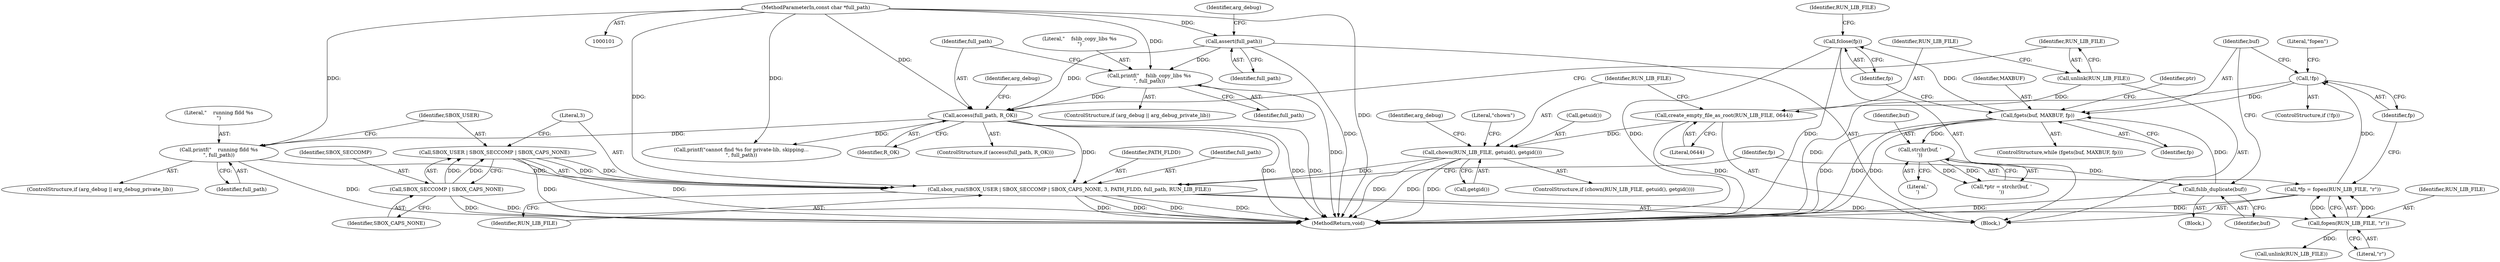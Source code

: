 digraph "0_firejail_eecf35c2f8249489a1d3e512bb07f0d427183134@API" {
"1000187" [label="(Call,fclose(fp))"];
"1000168" [label="(Call,fgets(buf, MAXBUF, fp))"];
"1000185" [label="(Call,fslib_duplicate(buf))"];
"1000176" [label="(Call,strchr(buf, '\n'))"];
"1000162" [label="(Call,!fp)"];
"1000156" [label="(Call,*fp = fopen(RUN_LIB_FILE, \"r\"))"];
"1000158" [label="(Call,fopen(RUN_LIB_FILE, \"r\"))"];
"1000145" [label="(Call,sbox_run(SBOX_USER | SBOX_SECCOMP | SBOX_CAPS_NONE, 3, PATH_FLDD, full_path, RUN_LIB_FILE))"];
"1000146" [label="(Call,SBOX_USER | SBOX_SECCOMP | SBOX_CAPS_NONE)"];
"1000148" [label="(Call,SBOX_SECCOMP | SBOX_CAPS_NONE)"];
"1000142" [label="(Call,printf(\"    running fldd %s\n\", full_path))"];
"1000114" [label="(Call,access(full_path, R_OK))"];
"1000104" [label="(Call,assert(full_path))"];
"1000102" [label="(MethodParameterIn,const char *full_path)"];
"1000110" [label="(Call,printf(\"    fslib_copy_libs %s\n\", full_path))"];
"1000132" [label="(Call,chown(RUN_LIB_FILE, getuid(), getgid()))"];
"1000128" [label="(Call,create_empty_file_as_root(RUN_LIB_FILE, 0644))"];
"1000126" [label="(Call,unlink(RUN_LIB_FILE))"];
"1000157" [label="(Identifier,fp)"];
"1000188" [label="(Identifier,fp)"];
"1000190" [label="(Identifier,RUN_LIB_FILE)"];
"1000170" [label="(Identifier,MAXBUF)"];
"1000127" [label="(Identifier,RUN_LIB_FILE)"];
"1000116" [label="(Identifier,R_OK)"];
"1000112" [label="(Identifier,full_path)"];
"1000151" [label="(Literal,3)"];
"1000174" [label="(Call,*ptr = strchr(buf, '\n'))"];
"1000158" [label="(Call,fopen(RUN_LIB_FILE, \"r\"))"];
"1000187" [label="(Call,fclose(fp))"];
"1000148" [label="(Call,SBOX_SECCOMP | SBOX_CAPS_NONE)"];
"1000144" [label="(Identifier,full_path)"];
"1000129" [label="(Identifier,RUN_LIB_FILE)"];
"1000114" [label="(Call,access(full_path, R_OK))"];
"1000126" [label="(Call,unlink(RUN_LIB_FILE))"];
"1000178" [label="(Literal,'\n')"];
"1000159" [label="(Identifier,RUN_LIB_FILE)"];
"1000138" [label="(ControlStructure,if (arg_debug || arg_debug_private_lib))"];
"1000186" [label="(Identifier,buf)"];
"1000142" [label="(Call,printf(\"    running fldd %s\n\", full_path))"];
"1000105" [label="(Identifier,full_path)"];
"1000113" [label="(ControlStructure,if (access(full_path, R_OK)))"];
"1000169" [label="(Identifier,buf)"];
"1000185" [label="(Call,fslib_duplicate(buf))"];
"1000102" [label="(MethodParameterIn,const char *full_path)"];
"1000110" [label="(Call,printf(\"    fslib_copy_libs %s\n\", full_path))"];
"1000152" [label="(Identifier,PATH_FLDD)"];
"1000115" [label="(Identifier,full_path)"];
"1000133" [label="(Identifier,RUN_LIB_FILE)"];
"1000134" [label="(Call,getuid())"];
"1000162" [label="(Call,!fp)"];
"1000137" [label="(Literal,\"chown\")"];
"1000176" [label="(Call,strchr(buf, '\n'))"];
"1000189" [label="(Call,unlink(RUN_LIB_FILE))"];
"1000149" [label="(Identifier,SBOX_SECCOMP)"];
"1000111" [label="(Literal,\"    fslib_copy_libs %s\n\")"];
"1000135" [label="(Call,getgid())"];
"1000108" [label="(Identifier,arg_debug)"];
"1000140" [label="(Identifier,arg_debug)"];
"1000172" [label="(Block,)"];
"1000128" [label="(Call,create_empty_file_as_root(RUN_LIB_FILE, 0644))"];
"1000165" [label="(Literal,\"fopen\")"];
"1000104" [label="(Call,assert(full_path))"];
"1000171" [label="(Identifier,fp)"];
"1000120" [label="(Identifier,arg_debug)"];
"1000161" [label="(ControlStructure,if (!fp))"];
"1000163" [label="(Identifier,fp)"];
"1000143" [label="(Literal,\"    running fldd %s\n\")"];
"1000150" [label="(Identifier,SBOX_CAPS_NONE)"];
"1000122" [label="(Call,printf(\"cannot find %s for private-lib, skipping...\n\", full_path))"];
"1000106" [label="(ControlStructure,if (arg_debug || arg_debug_private_lib))"];
"1000131" [label="(ControlStructure,if (chown(RUN_LIB_FILE, getuid(), getgid())))"];
"1000156" [label="(Call,*fp = fopen(RUN_LIB_FILE, \"r\"))"];
"1000167" [label="(ControlStructure,while (fgets(buf, MAXBUF, fp)))"];
"1000145" [label="(Call,sbox_run(SBOX_USER | SBOX_SECCOMP | SBOX_CAPS_NONE, 3, PATH_FLDD, full_path, RUN_LIB_FILE))"];
"1000191" [label="(MethodReturn,void)"];
"1000147" [label="(Identifier,SBOX_USER)"];
"1000177" [label="(Identifier,buf)"];
"1000132" [label="(Call,chown(RUN_LIB_FILE, getuid(), getgid()))"];
"1000160" [label="(Literal,\"r\")"];
"1000103" [label="(Block,)"];
"1000175" [label="(Identifier,ptr)"];
"1000146" [label="(Call,SBOX_USER | SBOX_SECCOMP | SBOX_CAPS_NONE)"];
"1000153" [label="(Identifier,full_path)"];
"1000130" [label="(Literal,0644)"];
"1000154" [label="(Identifier,RUN_LIB_FILE)"];
"1000168" [label="(Call,fgets(buf, MAXBUF, fp))"];
"1000187" -> "1000103"  [label="AST: "];
"1000187" -> "1000188"  [label="CFG: "];
"1000188" -> "1000187"  [label="AST: "];
"1000190" -> "1000187"  [label="CFG: "];
"1000187" -> "1000191"  [label="DDG: "];
"1000187" -> "1000191"  [label="DDG: "];
"1000168" -> "1000187"  [label="DDG: "];
"1000168" -> "1000167"  [label="AST: "];
"1000168" -> "1000171"  [label="CFG: "];
"1000169" -> "1000168"  [label="AST: "];
"1000170" -> "1000168"  [label="AST: "];
"1000171" -> "1000168"  [label="AST: "];
"1000175" -> "1000168"  [label="CFG: "];
"1000188" -> "1000168"  [label="CFG: "];
"1000168" -> "1000191"  [label="DDG: "];
"1000168" -> "1000191"  [label="DDG: "];
"1000168" -> "1000191"  [label="DDG: "];
"1000185" -> "1000168"  [label="DDG: "];
"1000162" -> "1000168"  [label="DDG: "];
"1000168" -> "1000176"  [label="DDG: "];
"1000185" -> "1000172"  [label="AST: "];
"1000185" -> "1000186"  [label="CFG: "];
"1000186" -> "1000185"  [label="AST: "];
"1000169" -> "1000185"  [label="CFG: "];
"1000185" -> "1000191"  [label="DDG: "];
"1000176" -> "1000185"  [label="DDG: "];
"1000176" -> "1000174"  [label="AST: "];
"1000176" -> "1000178"  [label="CFG: "];
"1000177" -> "1000176"  [label="AST: "];
"1000178" -> "1000176"  [label="AST: "];
"1000174" -> "1000176"  [label="CFG: "];
"1000176" -> "1000174"  [label="DDG: "];
"1000176" -> "1000174"  [label="DDG: "];
"1000162" -> "1000161"  [label="AST: "];
"1000162" -> "1000163"  [label="CFG: "];
"1000163" -> "1000162"  [label="AST: "];
"1000165" -> "1000162"  [label="CFG: "];
"1000169" -> "1000162"  [label="CFG: "];
"1000162" -> "1000191"  [label="DDG: "];
"1000156" -> "1000162"  [label="DDG: "];
"1000156" -> "1000103"  [label="AST: "];
"1000156" -> "1000158"  [label="CFG: "];
"1000157" -> "1000156"  [label="AST: "];
"1000158" -> "1000156"  [label="AST: "];
"1000163" -> "1000156"  [label="CFG: "];
"1000156" -> "1000191"  [label="DDG: "];
"1000158" -> "1000156"  [label="DDG: "];
"1000158" -> "1000156"  [label="DDG: "];
"1000158" -> "1000160"  [label="CFG: "];
"1000159" -> "1000158"  [label="AST: "];
"1000160" -> "1000158"  [label="AST: "];
"1000145" -> "1000158"  [label="DDG: "];
"1000158" -> "1000189"  [label="DDG: "];
"1000145" -> "1000103"  [label="AST: "];
"1000145" -> "1000154"  [label="CFG: "];
"1000146" -> "1000145"  [label="AST: "];
"1000151" -> "1000145"  [label="AST: "];
"1000152" -> "1000145"  [label="AST: "];
"1000153" -> "1000145"  [label="AST: "];
"1000154" -> "1000145"  [label="AST: "];
"1000157" -> "1000145"  [label="CFG: "];
"1000145" -> "1000191"  [label="DDG: "];
"1000145" -> "1000191"  [label="DDG: "];
"1000145" -> "1000191"  [label="DDG: "];
"1000145" -> "1000191"  [label="DDG: "];
"1000146" -> "1000145"  [label="DDG: "];
"1000146" -> "1000145"  [label="DDG: "];
"1000142" -> "1000145"  [label="DDG: "];
"1000114" -> "1000145"  [label="DDG: "];
"1000102" -> "1000145"  [label="DDG: "];
"1000132" -> "1000145"  [label="DDG: "];
"1000146" -> "1000148"  [label="CFG: "];
"1000147" -> "1000146"  [label="AST: "];
"1000148" -> "1000146"  [label="AST: "];
"1000151" -> "1000146"  [label="CFG: "];
"1000146" -> "1000191"  [label="DDG: "];
"1000146" -> "1000191"  [label="DDG: "];
"1000148" -> "1000146"  [label="DDG: "];
"1000148" -> "1000146"  [label="DDG: "];
"1000148" -> "1000150"  [label="CFG: "];
"1000149" -> "1000148"  [label="AST: "];
"1000150" -> "1000148"  [label="AST: "];
"1000148" -> "1000191"  [label="DDG: "];
"1000148" -> "1000191"  [label="DDG: "];
"1000142" -> "1000138"  [label="AST: "];
"1000142" -> "1000144"  [label="CFG: "];
"1000143" -> "1000142"  [label="AST: "];
"1000144" -> "1000142"  [label="AST: "];
"1000147" -> "1000142"  [label="CFG: "];
"1000142" -> "1000191"  [label="DDG: "];
"1000114" -> "1000142"  [label="DDG: "];
"1000102" -> "1000142"  [label="DDG: "];
"1000114" -> "1000113"  [label="AST: "];
"1000114" -> "1000116"  [label="CFG: "];
"1000115" -> "1000114"  [label="AST: "];
"1000116" -> "1000114"  [label="AST: "];
"1000120" -> "1000114"  [label="CFG: "];
"1000127" -> "1000114"  [label="CFG: "];
"1000114" -> "1000191"  [label="DDG: "];
"1000114" -> "1000191"  [label="DDG: "];
"1000114" -> "1000191"  [label="DDG: "];
"1000104" -> "1000114"  [label="DDG: "];
"1000110" -> "1000114"  [label="DDG: "];
"1000102" -> "1000114"  [label="DDG: "];
"1000114" -> "1000122"  [label="DDG: "];
"1000104" -> "1000103"  [label="AST: "];
"1000104" -> "1000105"  [label="CFG: "];
"1000105" -> "1000104"  [label="AST: "];
"1000108" -> "1000104"  [label="CFG: "];
"1000104" -> "1000191"  [label="DDG: "];
"1000102" -> "1000104"  [label="DDG: "];
"1000104" -> "1000110"  [label="DDG: "];
"1000102" -> "1000101"  [label="AST: "];
"1000102" -> "1000191"  [label="DDG: "];
"1000102" -> "1000110"  [label="DDG: "];
"1000102" -> "1000122"  [label="DDG: "];
"1000110" -> "1000106"  [label="AST: "];
"1000110" -> "1000112"  [label="CFG: "];
"1000111" -> "1000110"  [label="AST: "];
"1000112" -> "1000110"  [label="AST: "];
"1000115" -> "1000110"  [label="CFG: "];
"1000110" -> "1000191"  [label="DDG: "];
"1000132" -> "1000131"  [label="AST: "];
"1000132" -> "1000135"  [label="CFG: "];
"1000133" -> "1000132"  [label="AST: "];
"1000134" -> "1000132"  [label="AST: "];
"1000135" -> "1000132"  [label="AST: "];
"1000137" -> "1000132"  [label="CFG: "];
"1000140" -> "1000132"  [label="CFG: "];
"1000132" -> "1000191"  [label="DDG: "];
"1000132" -> "1000191"  [label="DDG: "];
"1000132" -> "1000191"  [label="DDG: "];
"1000128" -> "1000132"  [label="DDG: "];
"1000128" -> "1000103"  [label="AST: "];
"1000128" -> "1000130"  [label="CFG: "];
"1000129" -> "1000128"  [label="AST: "];
"1000130" -> "1000128"  [label="AST: "];
"1000133" -> "1000128"  [label="CFG: "];
"1000128" -> "1000191"  [label="DDG: "];
"1000126" -> "1000128"  [label="DDG: "];
"1000126" -> "1000103"  [label="AST: "];
"1000126" -> "1000127"  [label="CFG: "];
"1000127" -> "1000126"  [label="AST: "];
"1000129" -> "1000126"  [label="CFG: "];
}

